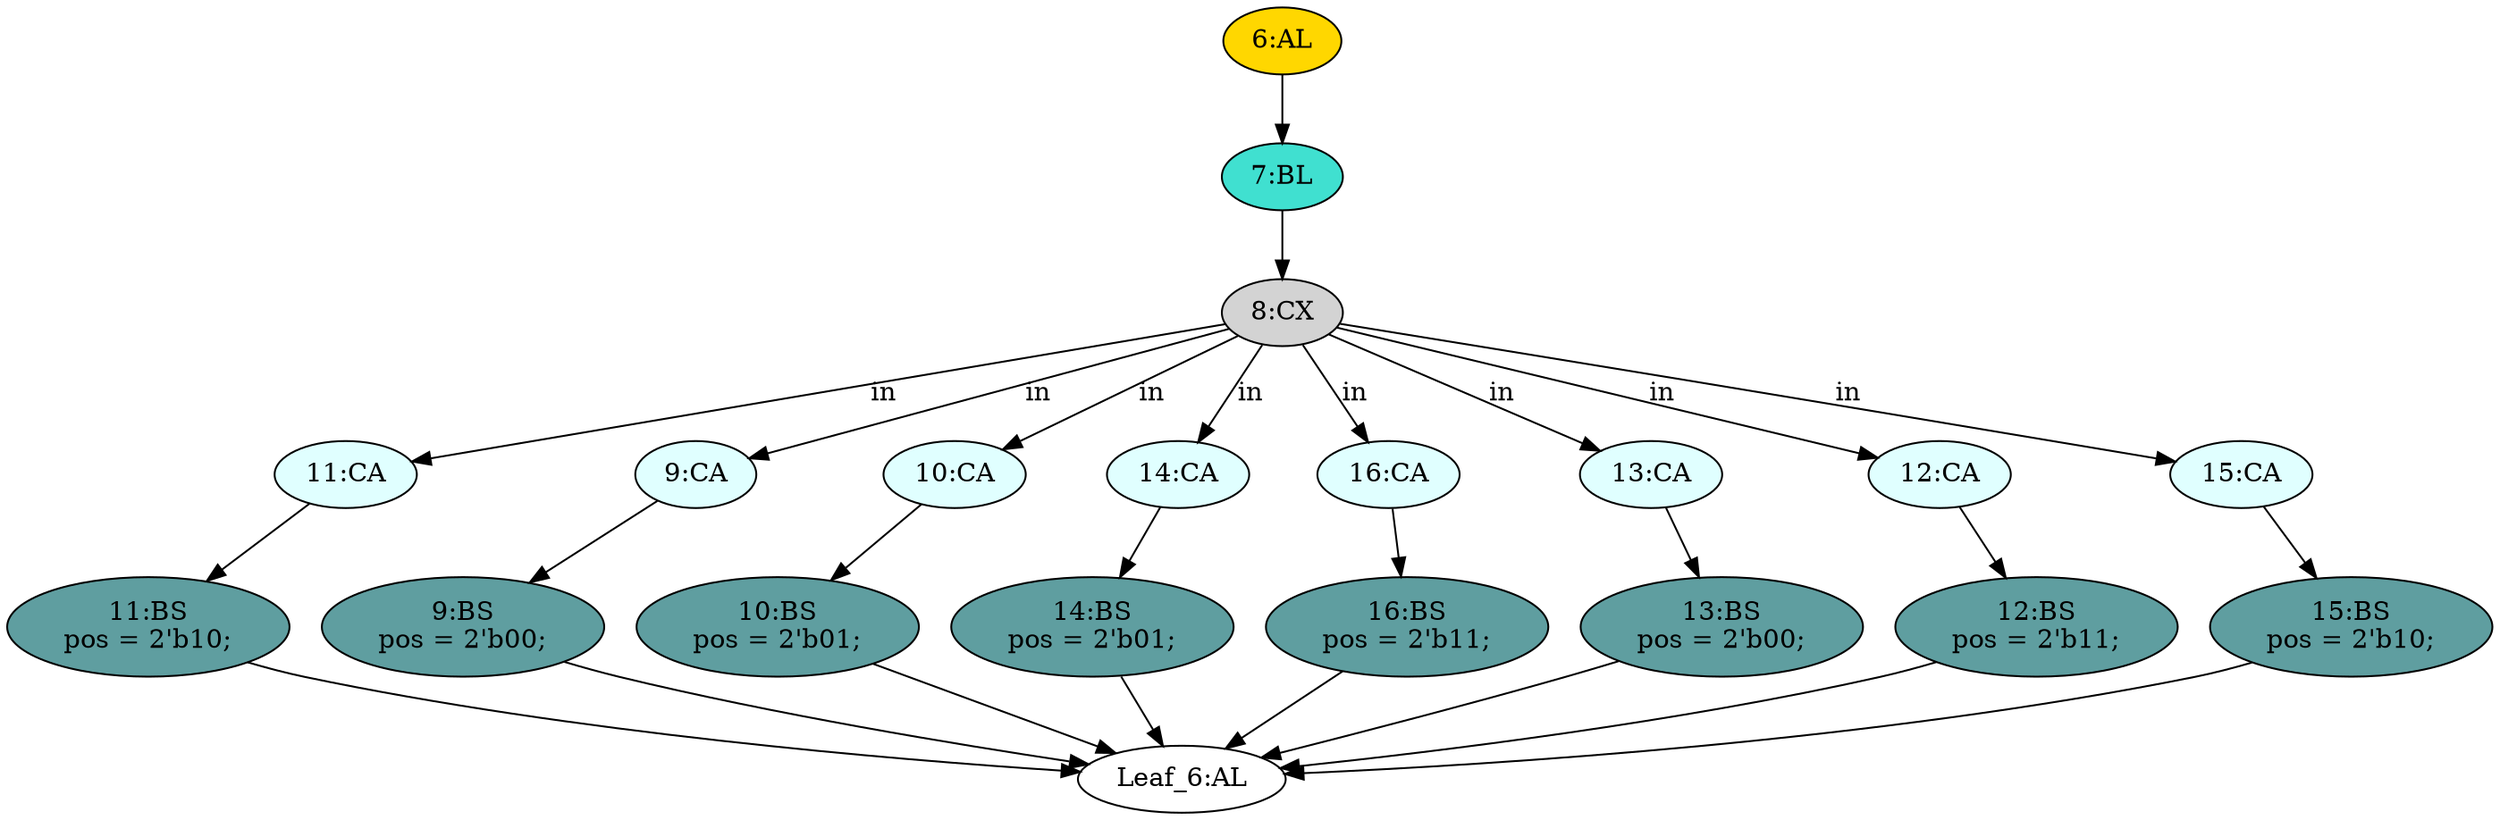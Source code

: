 strict digraph "" {
	node [label="\N"];
	"11:CA"	[ast="<pyverilog.vparser.ast.Case object at 0x7efc5eaa6c90>",
		fillcolor=lightcyan,
		label="11:CA",
		statements="[]",
		style=filled,
		typ=Case];
	"11:BS"	[ast="<pyverilog.vparser.ast.BlockingSubstitution object at 0x7efc5eaa6dd0>",
		fillcolor=cadetblue,
		label="11:BS
pos = 2'b10;",
		statements="[<pyverilog.vparser.ast.BlockingSubstitution object at 0x7efc5eaa6dd0>]",
		style=filled,
		typ=BlockingSubstitution];
	"11:CA" -> "11:BS"	[cond="[]",
		lineno=None];
	"8:CX"	[ast="<pyverilog.vparser.ast.CasexStatement object at 0x7efc5eaa6f50>",
		fillcolor=lightgray,
		label="8:CX",
		statements="[]",
		style=filled,
		typ=CasexStatement];
	"8:CX" -> "11:CA"	[cond="['in']",
		label=in,
		lineno=8];
	"9:CA"	[ast="<pyverilog.vparser.ast.Case object at 0x7efc5eaa8050>",
		fillcolor=lightcyan,
		label="9:CA",
		statements="[]",
		style=filled,
		typ=Case];
	"8:CX" -> "9:CA"	[cond="['in']",
		label=in,
		lineno=8];
	"10:CA"	[ast="<pyverilog.vparser.ast.Case object at 0x7efc5eaa8210>",
		fillcolor=lightcyan,
		label="10:CA",
		statements="[]",
		style=filled,
		typ=Case];
	"8:CX" -> "10:CA"	[cond="['in']",
		label=in,
		lineno=8];
	"14:CA"	[ast="<pyverilog.vparser.ast.Case object at 0x7efc5eaa8810>",
		fillcolor=lightcyan,
		label="14:CA",
		statements="[]",
		style=filled,
		typ=Case];
	"8:CX" -> "14:CA"	[cond="['in']",
		label=in,
		lineno=8];
	"16:CA"	[ast="<pyverilog.vparser.ast.Case object at 0x7efc5eaa8c10>",
		fillcolor=lightcyan,
		label="16:CA",
		statements="[]",
		style=filled,
		typ=Case];
	"8:CX" -> "16:CA"	[cond="['in']",
		label=in,
		lineno=8];
	"13:CA"	[ast="<pyverilog.vparser.ast.Case object at 0x7efc5eaa8610>",
		fillcolor=lightcyan,
		label="13:CA",
		statements="[]",
		style=filled,
		typ=Case];
	"8:CX" -> "13:CA"	[cond="['in']",
		label=in,
		lineno=8];
	"12:CA"	[ast="<pyverilog.vparser.ast.Case object at 0x7efc5eaa8410>",
		fillcolor=lightcyan,
		label="12:CA",
		statements="[]",
		style=filled,
		typ=Case];
	"8:CX" -> "12:CA"	[cond="['in']",
		label=in,
		lineno=8];
	"15:CA"	[ast="<pyverilog.vparser.ast.Case object at 0x7efc5eaa8a10>",
		fillcolor=lightcyan,
		label="15:CA",
		statements="[]",
		style=filled,
		typ=Case];
	"8:CX" -> "15:CA"	[cond="['in']",
		label=in,
		lineno=8];
	"9:BS"	[ast="<pyverilog.vparser.ast.BlockingSubstitution object at 0x7efc5eaa80d0>",
		fillcolor=cadetblue,
		label="9:BS
pos = 2'b00;",
		statements="[<pyverilog.vparser.ast.BlockingSubstitution object at 0x7efc5eaa80d0>]",
		style=filled,
		typ=BlockingSubstitution];
	"Leaf_6:AL"	[def_var="['pos']",
		label="Leaf_6:AL"];
	"9:BS" -> "Leaf_6:AL"	[cond="[]",
		lineno=None];
	"7:BL"	[ast="<pyverilog.vparser.ast.Block object at 0x7efc5eaa8f90>",
		fillcolor=turquoise,
		label="7:BL",
		statements="[]",
		style=filled,
		typ=Block];
	"7:BL" -> "8:CX"	[cond="[]",
		lineno=None];
	"10:BS"	[ast="<pyverilog.vparser.ast.BlockingSubstitution object at 0x7efc5eaa8290>",
		fillcolor=cadetblue,
		label="10:BS
pos = 2'b01;",
		statements="[<pyverilog.vparser.ast.BlockingSubstitution object at 0x7efc5eaa8290>]",
		style=filled,
		typ=BlockingSubstitution];
	"10:BS" -> "Leaf_6:AL"	[cond="[]",
		lineno=None];
	"9:CA" -> "9:BS"	[cond="[]",
		lineno=None];
	"10:CA" -> "10:BS"	[cond="[]",
		lineno=None];
	"16:BS"	[ast="<pyverilog.vparser.ast.BlockingSubstitution object at 0x7efc5eaa8c90>",
		fillcolor=cadetblue,
		label="16:BS
pos = 2'b11;",
		statements="[<pyverilog.vparser.ast.BlockingSubstitution object at 0x7efc5eaa8c90>]",
		style=filled,
		typ=BlockingSubstitution];
	"16:BS" -> "Leaf_6:AL"	[cond="[]",
		lineno=None];
	"14:BS"	[ast="<pyverilog.vparser.ast.BlockingSubstitution object at 0x7efc5eaa8890>",
		fillcolor=cadetblue,
		label="14:BS
pos = 2'b01;",
		statements="[<pyverilog.vparser.ast.BlockingSubstitution object at 0x7efc5eaa8890>]",
		style=filled,
		typ=BlockingSubstitution];
	"14:CA" -> "14:BS"	[cond="[]",
		lineno=None];
	"12:BS"	[ast="<pyverilog.vparser.ast.BlockingSubstitution object at 0x7efc5eaa8490>",
		fillcolor=cadetblue,
		label="12:BS
pos = 2'b11;",
		statements="[<pyverilog.vparser.ast.BlockingSubstitution object at 0x7efc5eaa8490>]",
		style=filled,
		typ=BlockingSubstitution];
	"12:BS" -> "Leaf_6:AL"	[cond="[]",
		lineno=None];
	"16:CA" -> "16:BS"	[cond="[]",
		lineno=None];
	"15:BS"	[ast="<pyverilog.vparser.ast.BlockingSubstitution object at 0x7efc5eaa8a90>",
		fillcolor=cadetblue,
		label="15:BS
pos = 2'b10;",
		statements="[<pyverilog.vparser.ast.BlockingSubstitution object at 0x7efc5eaa8a90>]",
		style=filled,
		typ=BlockingSubstitution];
	"15:BS" -> "Leaf_6:AL"	[cond="[]",
		lineno=None];
	"13:BS"	[ast="<pyverilog.vparser.ast.BlockingSubstitution object at 0x7efc5eaa8690>",
		fillcolor=cadetblue,
		label="13:BS
pos = 2'b00;",
		statements="[<pyverilog.vparser.ast.BlockingSubstitution object at 0x7efc5eaa8690>]",
		style=filled,
		typ=BlockingSubstitution];
	"13:BS" -> "Leaf_6:AL"	[cond="[]",
		lineno=None];
	"13:CA" -> "13:BS"	[cond="[]",
		lineno=None];
	"11:BS" -> "Leaf_6:AL"	[cond="[]",
		lineno=None];
	"6:AL"	[ast="<pyverilog.vparser.ast.Always object at 0x7efc5eaa8e90>",
		clk_sens=False,
		fillcolor=gold,
		label="6:AL",
		sens="[]",
		statements="[]",
		style=filled,
		typ=Always,
		use_var="['in']"];
	"6:AL" -> "7:BL"	[cond="[]",
		lineno=None];
	"14:BS" -> "Leaf_6:AL"	[cond="[]",
		lineno=None];
	"12:CA" -> "12:BS"	[cond="[]",
		lineno=None];
	"15:CA" -> "15:BS"	[cond="[]",
		lineno=None];
}
